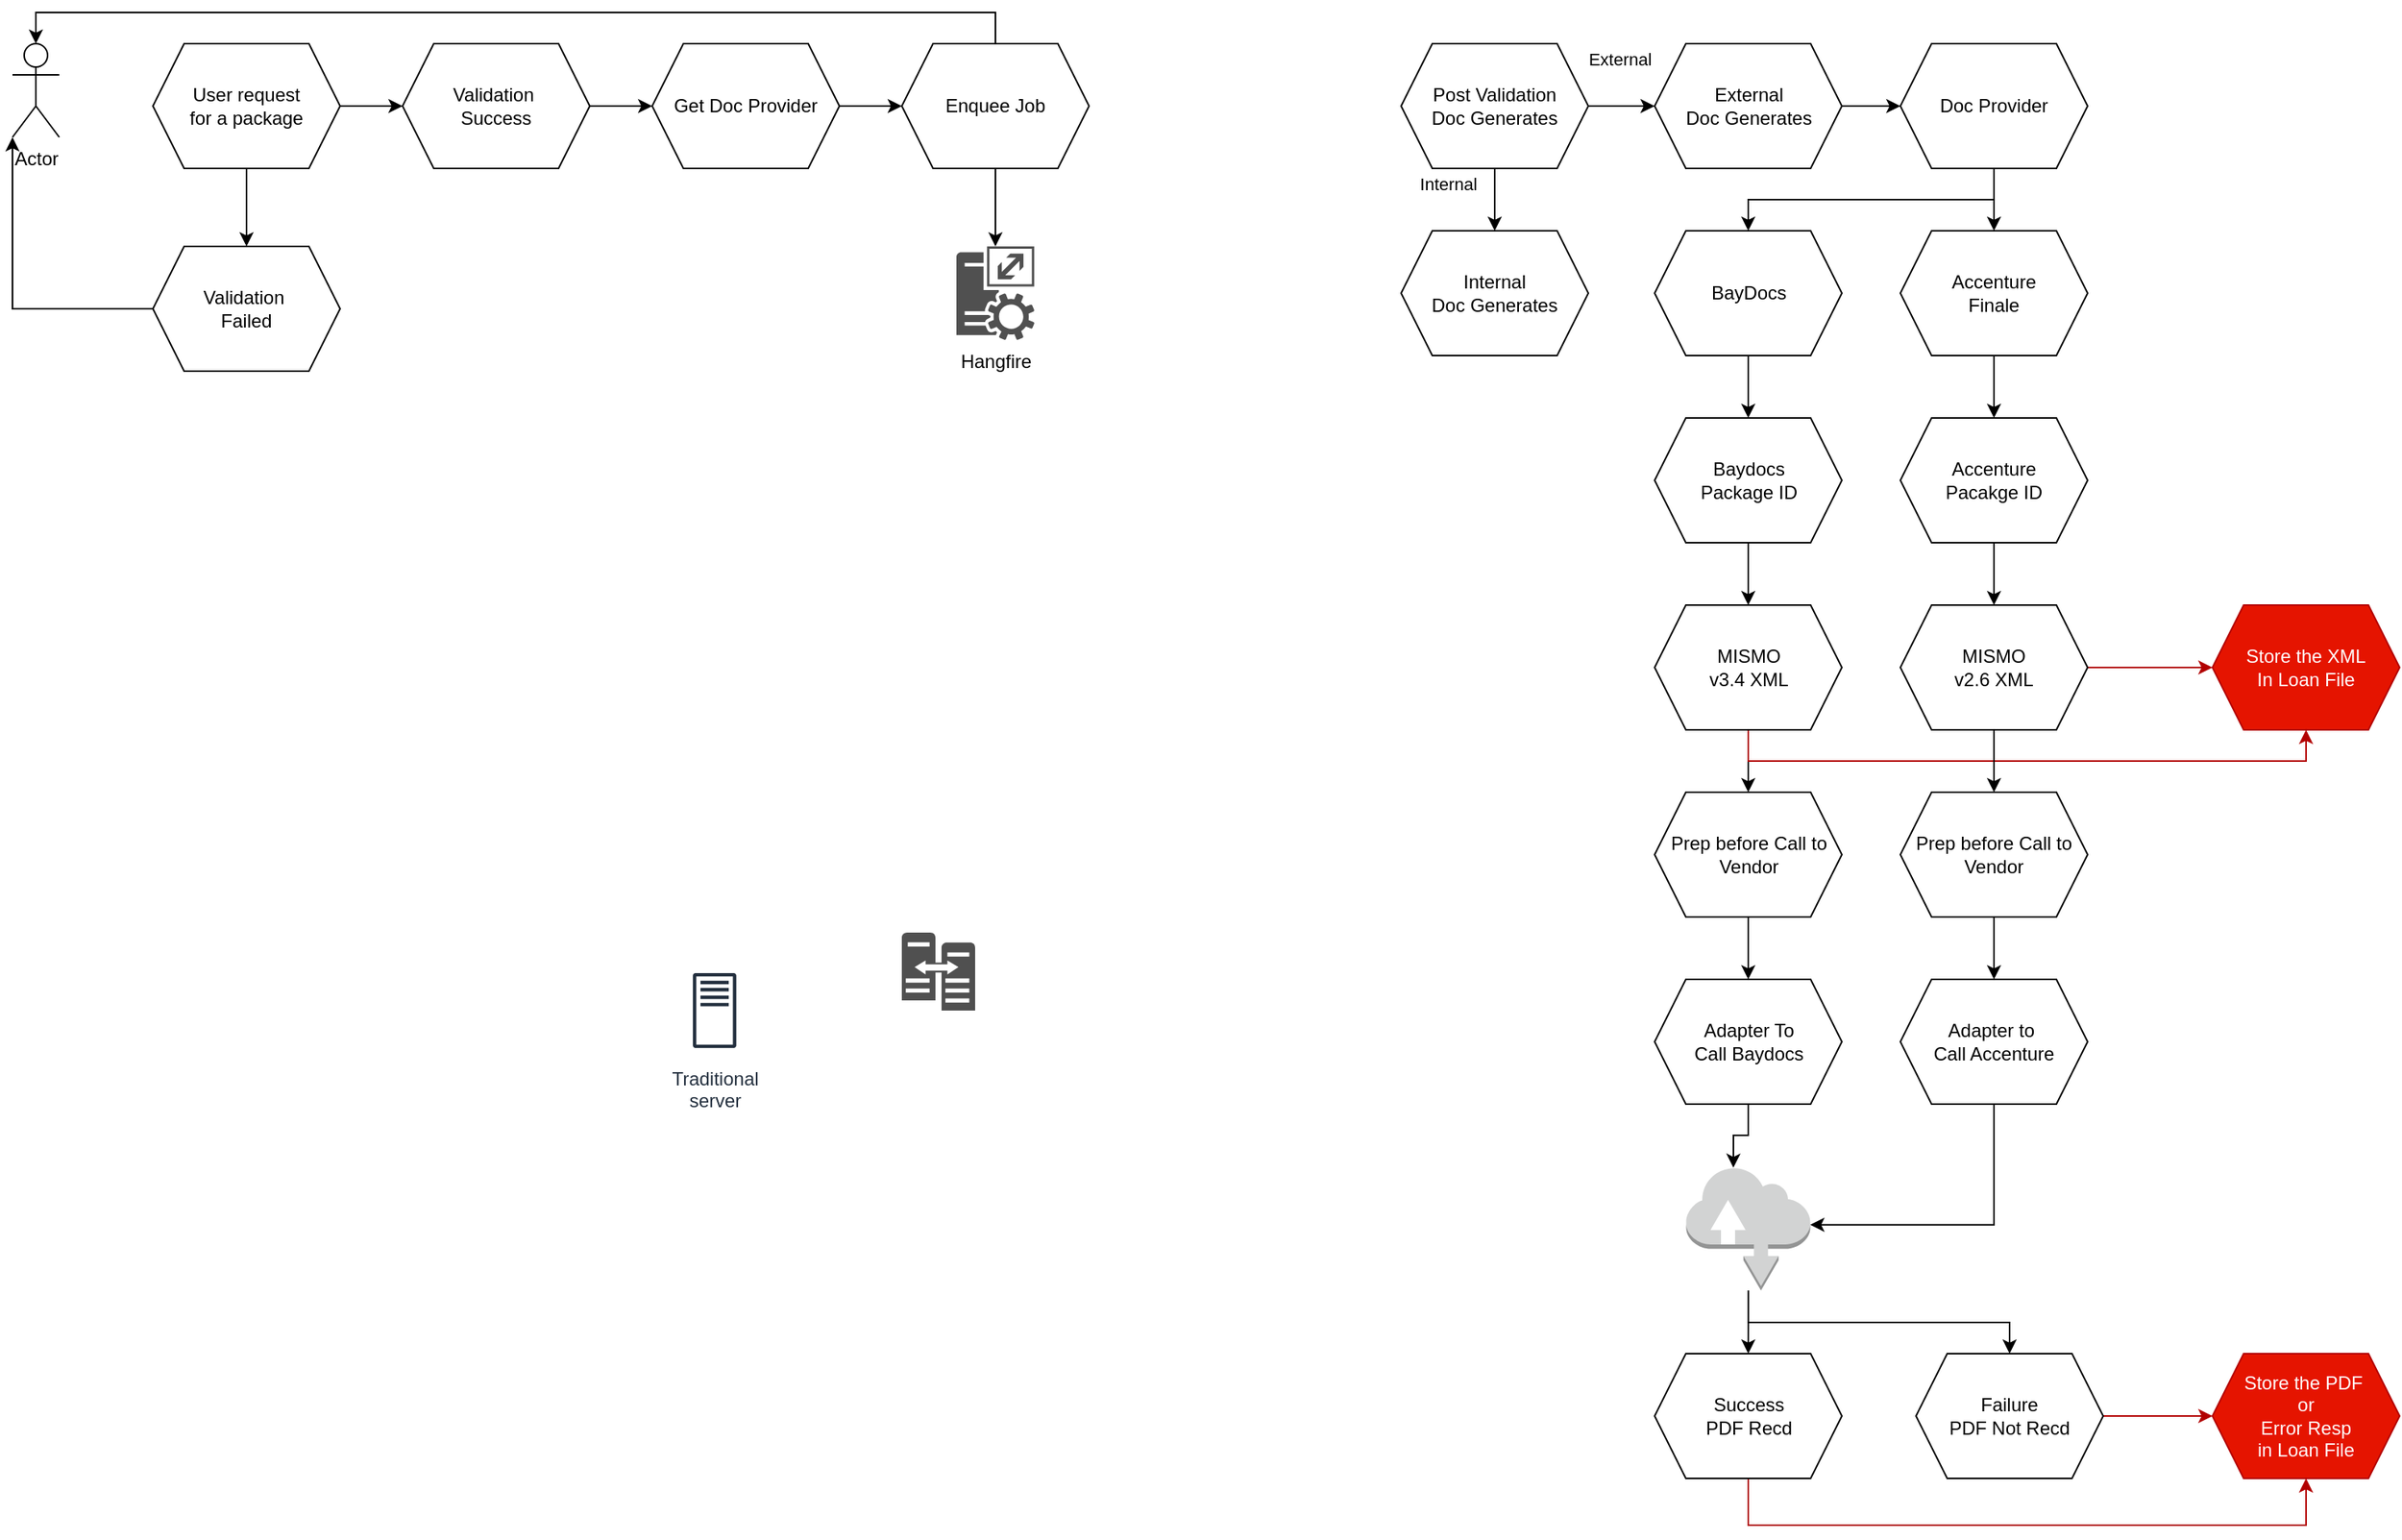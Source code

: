 <mxfile version="14.4.2" type="github">
  <diagram id="5juPxeoqqTJk6rbSkrIf" name="Page-1">
    <mxGraphModel dx="2881" dy="1134" grid="1" gridSize="10" guides="1" tooltips="1" connect="1" arrows="1" fold="1" page="1" pageScale="1" pageWidth="850" pageHeight="1100" math="0" shadow="0">
      <root>
        <mxCell id="0" />
        <mxCell id="1" parent="0" />
        <mxCell id="0zxNCpDedVLn85YkthtU-3" value="External" style="edgeStyle=orthogonalEdgeStyle;rounded=0;orthogonalLoop=1;jettySize=auto;html=1;" edge="1" parent="1" source="0zxNCpDedVLn85YkthtU-1" target="0zxNCpDedVLn85YkthtU-2">
          <mxGeometry x="-0.059" y="30" relative="1" as="geometry">
            <mxPoint as="offset" />
          </mxGeometry>
        </mxCell>
        <mxCell id="0zxNCpDedVLn85YkthtU-5" value="Internal" style="edgeStyle=orthogonalEdgeStyle;rounded=0;orthogonalLoop=1;jettySize=auto;html=1;" edge="1" parent="1" source="0zxNCpDedVLn85YkthtU-1" target="0zxNCpDedVLn85YkthtU-4">
          <mxGeometry x="-0.5" y="-30" relative="1" as="geometry">
            <mxPoint as="offset" />
          </mxGeometry>
        </mxCell>
        <mxCell id="0zxNCpDedVLn85YkthtU-1" value="Post Validation &lt;br&gt;Doc Generates" style="shape=hexagon;perimeter=hexagonPerimeter2;whiteSpace=wrap;html=1;fixedSize=1;" vertex="1" parent="1">
          <mxGeometry x="80" y="40" width="120" height="80" as="geometry" />
        </mxCell>
        <mxCell id="0zxNCpDedVLn85YkthtU-7" value="" style="edgeStyle=orthogonalEdgeStyle;rounded=0;orthogonalLoop=1;jettySize=auto;html=1;" edge="1" parent="1" source="0zxNCpDedVLn85YkthtU-2" target="0zxNCpDedVLn85YkthtU-6">
          <mxGeometry relative="1" as="geometry" />
        </mxCell>
        <mxCell id="0zxNCpDedVLn85YkthtU-2" value="External&lt;br&gt;Doc Generates" style="shape=hexagon;perimeter=hexagonPerimeter2;whiteSpace=wrap;html=1;fixedSize=1;" vertex="1" parent="1">
          <mxGeometry x="242.5" y="40" width="120" height="80" as="geometry" />
        </mxCell>
        <mxCell id="0zxNCpDedVLn85YkthtU-4" value="Internal &lt;br&gt;Doc Generates" style="shape=hexagon;perimeter=hexagonPerimeter2;whiteSpace=wrap;html=1;fixedSize=1;" vertex="1" parent="1">
          <mxGeometry x="80" y="160" width="120" height="80" as="geometry" />
        </mxCell>
        <mxCell id="0zxNCpDedVLn85YkthtU-20" style="edgeStyle=orthogonalEdgeStyle;rounded=0;orthogonalLoop=1;jettySize=auto;html=1;entryX=0.5;entryY=0;entryDx=0;entryDy=0;" edge="1" parent="1" source="0zxNCpDedVLn85YkthtU-6" target="0zxNCpDedVLn85YkthtU-8">
          <mxGeometry relative="1" as="geometry">
            <Array as="points">
              <mxPoint x="460" y="140" />
              <mxPoint x="303" y="140" />
            </Array>
          </mxGeometry>
        </mxCell>
        <mxCell id="0zxNCpDedVLn85YkthtU-21" style="edgeStyle=orthogonalEdgeStyle;rounded=0;orthogonalLoop=1;jettySize=auto;html=1;entryX=0.5;entryY=0;entryDx=0;entryDy=0;" edge="1" parent="1" source="0zxNCpDedVLn85YkthtU-6" target="0zxNCpDedVLn85YkthtU-10">
          <mxGeometry relative="1" as="geometry" />
        </mxCell>
        <mxCell id="0zxNCpDedVLn85YkthtU-6" value="Doc Provider" style="shape=hexagon;perimeter=hexagonPerimeter2;whiteSpace=wrap;html=1;fixedSize=1;" vertex="1" parent="1">
          <mxGeometry x="400" y="40" width="120" height="80" as="geometry" />
        </mxCell>
        <mxCell id="0zxNCpDedVLn85YkthtU-13" value="" style="edgeStyle=orthogonalEdgeStyle;rounded=0;orthogonalLoop=1;jettySize=auto;html=1;" edge="1" parent="1" source="0zxNCpDedVLn85YkthtU-8" target="0zxNCpDedVLn85YkthtU-12">
          <mxGeometry relative="1" as="geometry" />
        </mxCell>
        <mxCell id="0zxNCpDedVLn85YkthtU-8" value="BayDocs" style="shape=hexagon;perimeter=hexagonPerimeter2;whiteSpace=wrap;html=1;fixedSize=1;" vertex="1" parent="1">
          <mxGeometry x="242.5" y="160" width="120" height="80" as="geometry" />
        </mxCell>
        <mxCell id="0zxNCpDedVLn85YkthtU-15" value="" style="edgeStyle=orthogonalEdgeStyle;rounded=0;orthogonalLoop=1;jettySize=auto;html=1;" edge="1" parent="1" source="0zxNCpDedVLn85YkthtU-10" target="0zxNCpDedVLn85YkthtU-14">
          <mxGeometry relative="1" as="geometry" />
        </mxCell>
        <mxCell id="0zxNCpDedVLn85YkthtU-10" value="Accenture&lt;br&gt;Finale" style="shape=hexagon;perimeter=hexagonPerimeter2;whiteSpace=wrap;html=1;fixedSize=1;" vertex="1" parent="1">
          <mxGeometry x="400" y="160" width="120" height="80" as="geometry" />
        </mxCell>
        <mxCell id="0zxNCpDedVLn85YkthtU-17" value="" style="edgeStyle=orthogonalEdgeStyle;rounded=0;orthogonalLoop=1;jettySize=auto;html=1;" edge="1" parent="1" source="0zxNCpDedVLn85YkthtU-12" target="0zxNCpDedVLn85YkthtU-16">
          <mxGeometry relative="1" as="geometry" />
        </mxCell>
        <mxCell id="0zxNCpDedVLn85YkthtU-12" value="Baydocs&lt;br&gt;Package ID" style="shape=hexagon;perimeter=hexagonPerimeter2;whiteSpace=wrap;html=1;fixedSize=1;" vertex="1" parent="1">
          <mxGeometry x="242.5" y="280" width="120" height="80" as="geometry" />
        </mxCell>
        <mxCell id="0zxNCpDedVLn85YkthtU-19" value="" style="edgeStyle=orthogonalEdgeStyle;rounded=0;orthogonalLoop=1;jettySize=auto;html=1;" edge="1" parent="1" source="0zxNCpDedVLn85YkthtU-14" target="0zxNCpDedVLn85YkthtU-18">
          <mxGeometry relative="1" as="geometry" />
        </mxCell>
        <mxCell id="0zxNCpDedVLn85YkthtU-14" value="Accenture &lt;br&gt;Pacakge ID" style="shape=hexagon;perimeter=hexagonPerimeter2;whiteSpace=wrap;html=1;fixedSize=1;" vertex="1" parent="1">
          <mxGeometry x="400" y="280" width="120" height="80" as="geometry" />
        </mxCell>
        <mxCell id="0zxNCpDedVLn85YkthtU-23" value="" style="edgeStyle=orthogonalEdgeStyle;rounded=0;orthogonalLoop=1;jettySize=auto;html=1;" edge="1" parent="1" source="0zxNCpDedVLn85YkthtU-16" target="0zxNCpDedVLn85YkthtU-22">
          <mxGeometry relative="1" as="geometry" />
        </mxCell>
        <mxCell id="0zxNCpDedVLn85YkthtU-42" style="edgeStyle=orthogonalEdgeStyle;rounded=0;orthogonalLoop=1;jettySize=auto;html=1;entryX=0.5;entryY=1;entryDx=0;entryDy=0;fillColor=#e51400;strokeColor=#B20000;" edge="1" parent="1" source="0zxNCpDedVLn85YkthtU-16" target="0zxNCpDedVLn85YkthtU-39">
          <mxGeometry relative="1" as="geometry">
            <Array as="points">
              <mxPoint x="303" y="500" />
              <mxPoint x="660" y="500" />
            </Array>
          </mxGeometry>
        </mxCell>
        <mxCell id="0zxNCpDedVLn85YkthtU-16" value="MISMO&lt;br&gt;v3.4 XML" style="shape=hexagon;perimeter=hexagonPerimeter2;whiteSpace=wrap;html=1;fixedSize=1;" vertex="1" parent="1">
          <mxGeometry x="242.5" y="400" width="120" height="80" as="geometry" />
        </mxCell>
        <mxCell id="0zxNCpDedVLn85YkthtU-25" value="" style="edgeStyle=orthogonalEdgeStyle;rounded=0;orthogonalLoop=1;jettySize=auto;html=1;" edge="1" parent="1" source="0zxNCpDedVLn85YkthtU-18" target="0zxNCpDedVLn85YkthtU-24">
          <mxGeometry relative="1" as="geometry" />
        </mxCell>
        <mxCell id="0zxNCpDedVLn85YkthtU-40" value="" style="edgeStyle=orthogonalEdgeStyle;rounded=0;orthogonalLoop=1;jettySize=auto;html=1;fillColor=#e51400;strokeColor=#B20000;" edge="1" parent="1" source="0zxNCpDedVLn85YkthtU-18" target="0zxNCpDedVLn85YkthtU-39">
          <mxGeometry relative="1" as="geometry" />
        </mxCell>
        <mxCell id="0zxNCpDedVLn85YkthtU-18" value="MISMO&lt;br&gt;v2.6 XML" style="shape=hexagon;perimeter=hexagonPerimeter2;whiteSpace=wrap;html=1;fixedSize=1;" vertex="1" parent="1">
          <mxGeometry x="400" y="400" width="120" height="80" as="geometry" />
        </mxCell>
        <mxCell id="0zxNCpDedVLn85YkthtU-27" value="" style="edgeStyle=orthogonalEdgeStyle;rounded=0;orthogonalLoop=1;jettySize=auto;html=1;" edge="1" parent="1" source="0zxNCpDedVLn85YkthtU-22" target="0zxNCpDedVLn85YkthtU-26">
          <mxGeometry relative="1" as="geometry" />
        </mxCell>
        <mxCell id="0zxNCpDedVLn85YkthtU-22" value="Prep before Call to Vendor" style="shape=hexagon;perimeter=hexagonPerimeter2;whiteSpace=wrap;html=1;fixedSize=1;" vertex="1" parent="1">
          <mxGeometry x="242.5" y="520" width="120" height="80" as="geometry" />
        </mxCell>
        <mxCell id="0zxNCpDedVLn85YkthtU-30" value="" style="edgeStyle=orthogonalEdgeStyle;rounded=0;orthogonalLoop=1;jettySize=auto;html=1;" edge="1" parent="1" source="0zxNCpDedVLn85YkthtU-24" target="0zxNCpDedVLn85YkthtU-29">
          <mxGeometry relative="1" as="geometry" />
        </mxCell>
        <mxCell id="0zxNCpDedVLn85YkthtU-24" value="Prep before Call to Vendor" style="shape=hexagon;perimeter=hexagonPerimeter2;whiteSpace=wrap;html=1;fixedSize=1;" vertex="1" parent="1">
          <mxGeometry x="400" y="520" width="120" height="80" as="geometry" />
        </mxCell>
        <mxCell id="0zxNCpDedVLn85YkthtU-34" style="edgeStyle=orthogonalEdgeStyle;rounded=0;orthogonalLoop=1;jettySize=auto;html=1;entryX=0.38;entryY=0.01;entryDx=0;entryDy=0;entryPerimeter=0;" edge="1" parent="1" source="0zxNCpDedVLn85YkthtU-26" target="0zxNCpDedVLn85YkthtU-28">
          <mxGeometry relative="1" as="geometry" />
        </mxCell>
        <mxCell id="0zxNCpDedVLn85YkthtU-26" value="Adapter To&lt;br&gt;Call Baydocs" style="shape=hexagon;perimeter=hexagonPerimeter2;whiteSpace=wrap;html=1;fixedSize=1;" vertex="1" parent="1">
          <mxGeometry x="242.5" y="640" width="120" height="80" as="geometry" />
        </mxCell>
        <mxCell id="0zxNCpDedVLn85YkthtU-35" style="edgeStyle=orthogonalEdgeStyle;rounded=0;orthogonalLoop=1;jettySize=auto;html=1;entryX=0.5;entryY=0;entryDx=0;entryDy=0;" edge="1" parent="1" source="0zxNCpDedVLn85YkthtU-28" target="0zxNCpDedVLn85YkthtU-31">
          <mxGeometry relative="1" as="geometry" />
        </mxCell>
        <mxCell id="0zxNCpDedVLn85YkthtU-37" style="edgeStyle=orthogonalEdgeStyle;rounded=0;orthogonalLoop=1;jettySize=auto;html=1;entryX=0.5;entryY=0;entryDx=0;entryDy=0;" edge="1" parent="1" source="0zxNCpDedVLn85YkthtU-28" target="0zxNCpDedVLn85YkthtU-36">
          <mxGeometry relative="1" as="geometry">
            <Array as="points">
              <mxPoint x="303" y="860" />
              <mxPoint x="470" y="860" />
            </Array>
          </mxGeometry>
        </mxCell>
        <mxCell id="0zxNCpDedVLn85YkthtU-28" value="" style="outlineConnect=0;dashed=0;verticalLabelPosition=bottom;verticalAlign=top;align=center;html=1;shape=mxgraph.aws3.internet;fillColor=#D2D3D3;gradientColor=none;" vertex="1" parent="1">
          <mxGeometry x="262.75" y="760" width="79.5" height="79.5" as="geometry" />
        </mxCell>
        <mxCell id="0zxNCpDedVLn85YkthtU-38" style="edgeStyle=orthogonalEdgeStyle;rounded=0;orthogonalLoop=1;jettySize=auto;html=1;entryX=1;entryY=0.47;entryDx=0;entryDy=0;entryPerimeter=0;" edge="1" parent="1" source="0zxNCpDedVLn85YkthtU-29" target="0zxNCpDedVLn85YkthtU-28">
          <mxGeometry relative="1" as="geometry">
            <Array as="points">
              <mxPoint x="460" y="797" />
            </Array>
          </mxGeometry>
        </mxCell>
        <mxCell id="0zxNCpDedVLn85YkthtU-29" value="Adapter to&amp;nbsp;&lt;br&gt;Call Accenture" style="shape=hexagon;perimeter=hexagonPerimeter2;whiteSpace=wrap;html=1;fixedSize=1;" vertex="1" parent="1">
          <mxGeometry x="400" y="640" width="120" height="80" as="geometry" />
        </mxCell>
        <mxCell id="0zxNCpDedVLn85YkthtU-44" style="edgeStyle=orthogonalEdgeStyle;rounded=0;orthogonalLoop=1;jettySize=auto;html=1;entryX=0.5;entryY=1;entryDx=0;entryDy=0;fillColor=#e51400;strokeColor=#B20000;" edge="1" parent="1" source="0zxNCpDedVLn85YkthtU-31" target="0zxNCpDedVLn85YkthtU-43">
          <mxGeometry relative="1" as="geometry">
            <Array as="points">
              <mxPoint x="303" y="990" />
              <mxPoint x="660" y="990" />
            </Array>
          </mxGeometry>
        </mxCell>
        <mxCell id="0zxNCpDedVLn85YkthtU-31" value="Success&lt;br&gt;PDF Recd" style="shape=hexagon;perimeter=hexagonPerimeter2;whiteSpace=wrap;html=1;fixedSize=1;" vertex="1" parent="1">
          <mxGeometry x="242.5" y="880" width="120" height="80" as="geometry" />
        </mxCell>
        <mxCell id="0zxNCpDedVLn85YkthtU-45" style="edgeStyle=orthogonalEdgeStyle;rounded=0;orthogonalLoop=1;jettySize=auto;html=1;entryX=0;entryY=0.5;entryDx=0;entryDy=0;fillColor=#e51400;strokeColor=#B20000;" edge="1" parent="1" source="0zxNCpDedVLn85YkthtU-36" target="0zxNCpDedVLn85YkthtU-43">
          <mxGeometry relative="1" as="geometry" />
        </mxCell>
        <mxCell id="0zxNCpDedVLn85YkthtU-36" value="Failure&lt;br&gt;PDF Not Recd" style="shape=hexagon;perimeter=hexagonPerimeter2;whiteSpace=wrap;html=1;fixedSize=1;" vertex="1" parent="1">
          <mxGeometry x="410" y="880" width="120" height="80" as="geometry" />
        </mxCell>
        <mxCell id="0zxNCpDedVLn85YkthtU-39" value="Store the XML&lt;br&gt;In Loan File" style="shape=hexagon;perimeter=hexagonPerimeter2;whiteSpace=wrap;html=1;fixedSize=1;fillColor=#e51400;strokeColor=#B20000;fontColor=#ffffff;" vertex="1" parent="1">
          <mxGeometry x="600" y="400" width="120" height="80" as="geometry" />
        </mxCell>
        <mxCell id="0zxNCpDedVLn85YkthtU-43" value="Store the PDF&amp;nbsp;&lt;br&gt;or &lt;br&gt;Error Resp&lt;br&gt;in Loan File" style="shape=hexagon;perimeter=hexagonPerimeter2;whiteSpace=wrap;html=1;fixedSize=1;fillColor=#e51400;strokeColor=#B20000;fontColor=#ffffff;" vertex="1" parent="1">
          <mxGeometry x="600" y="880" width="120" height="80" as="geometry" />
        </mxCell>
        <mxCell id="0zxNCpDedVLn85YkthtU-50" value="" style="edgeStyle=orthogonalEdgeStyle;rounded=0;orthogonalLoop=1;jettySize=auto;html=1;" edge="1" parent="1" source="0zxNCpDedVLn85YkthtU-46" target="0zxNCpDedVLn85YkthtU-49">
          <mxGeometry relative="1" as="geometry" />
        </mxCell>
        <mxCell id="0zxNCpDedVLn85YkthtU-56" style="edgeStyle=orthogonalEdgeStyle;rounded=0;orthogonalLoop=1;jettySize=auto;html=1;entryX=0.5;entryY=0;entryDx=0;entryDy=0;" edge="1" parent="1" source="0zxNCpDedVLn85YkthtU-46" target="0zxNCpDedVLn85YkthtU-52">
          <mxGeometry relative="1" as="geometry" />
        </mxCell>
        <mxCell id="0zxNCpDedVLn85YkthtU-46" value="User request&lt;br&gt;for a package" style="shape=hexagon;perimeter=hexagonPerimeter2;whiteSpace=wrap;html=1;fixedSize=1;" vertex="1" parent="1">
          <mxGeometry x="-720" y="40" width="120" height="80" as="geometry" />
        </mxCell>
        <mxCell id="0zxNCpDedVLn85YkthtU-47" value="Actor" style="shape=umlActor;verticalLabelPosition=bottom;verticalAlign=top;html=1;outlineConnect=0;" vertex="1" parent="1">
          <mxGeometry x="-810" y="40" width="30" height="60" as="geometry" />
        </mxCell>
        <mxCell id="0zxNCpDedVLn85YkthtU-60" value="" style="edgeStyle=orthogonalEdgeStyle;rounded=0;orthogonalLoop=1;jettySize=auto;html=1;" edge="1" parent="1" source="0zxNCpDedVLn85YkthtU-49" target="0zxNCpDedVLn85YkthtU-59">
          <mxGeometry relative="1" as="geometry" />
        </mxCell>
        <mxCell id="0zxNCpDedVLn85YkthtU-49" value="Validation&amp;nbsp;&lt;br&gt;Success" style="shape=hexagon;perimeter=hexagonPerimeter2;whiteSpace=wrap;html=1;fixedSize=1;" vertex="1" parent="1">
          <mxGeometry x="-560" y="40" width="120" height="80" as="geometry" />
        </mxCell>
        <mxCell id="0zxNCpDedVLn85YkthtU-58" style="edgeStyle=orthogonalEdgeStyle;rounded=0;orthogonalLoop=1;jettySize=auto;html=1;entryX=0;entryY=1;entryDx=0;entryDy=0;entryPerimeter=0;" edge="1" parent="1" source="0zxNCpDedVLn85YkthtU-52" target="0zxNCpDedVLn85YkthtU-47">
          <mxGeometry relative="1" as="geometry" />
        </mxCell>
        <mxCell id="0zxNCpDedVLn85YkthtU-52" value="Validation&amp;nbsp;&lt;br&gt;Failed" style="shape=hexagon;perimeter=hexagonPerimeter2;whiteSpace=wrap;html=1;fixedSize=1;" vertex="1" parent="1">
          <mxGeometry x="-720" y="170" width="120" height="80" as="geometry" />
        </mxCell>
        <mxCell id="0zxNCpDedVLn85YkthtU-67" value="" style="edgeStyle=orthogonalEdgeStyle;rounded=0;orthogonalLoop=1;jettySize=auto;html=1;" edge="1" parent="1" source="0zxNCpDedVLn85YkthtU-59" target="0zxNCpDedVLn85YkthtU-66">
          <mxGeometry relative="1" as="geometry" />
        </mxCell>
        <mxCell id="0zxNCpDedVLn85YkthtU-59" value="Get Doc Provider" style="shape=hexagon;perimeter=hexagonPerimeter2;whiteSpace=wrap;html=1;fixedSize=1;" vertex="1" parent="1">
          <mxGeometry x="-400" y="40" width="120" height="80" as="geometry" />
        </mxCell>
        <mxCell id="0zxNCpDedVLn85YkthtU-61" value="Traditional&#xa;server" style="outlineConnect=0;fontColor=#232F3E;gradientColor=none;strokeColor=#232F3E;fillColor=#ffffff;dashed=0;verticalLabelPosition=bottom;verticalAlign=top;align=center;html=1;fontSize=12;fontStyle=0;aspect=fixed;shape=mxgraph.aws4.resourceIcon;resIcon=mxgraph.aws4.traditional_server;" vertex="1" parent="1">
          <mxGeometry x="-390" y="630" width="60" height="60" as="geometry" />
        </mxCell>
        <mxCell id="0zxNCpDedVLn85YkthtU-63" value="" style="pointerEvents=1;shadow=0;dashed=0;html=1;strokeColor=none;labelPosition=center;verticalLabelPosition=bottom;verticalAlign=top;align=center;fillColor=#505050;shape=mxgraph.mscae.oms.server_width_changes" vertex="1" parent="1">
          <mxGeometry x="-240" y="610" width="47" height="50" as="geometry" />
        </mxCell>
        <mxCell id="0zxNCpDedVLn85YkthtU-65" value="Hangfire" style="pointerEvents=1;shadow=0;dashed=0;html=1;strokeColor=none;fillColor=#505050;labelPosition=center;verticalLabelPosition=bottom;verticalAlign=top;outlineConnect=0;align=center;shape=mxgraph.office.servers.call_admission_control_service;" vertex="1" parent="1">
          <mxGeometry x="-205" y="170" width="50" height="60" as="geometry" />
        </mxCell>
        <mxCell id="0zxNCpDedVLn85YkthtU-68" style="edgeStyle=orthogonalEdgeStyle;rounded=0;orthogonalLoop=1;jettySize=auto;html=1;entryX=0.5;entryY=0;entryDx=0;entryDy=0;entryPerimeter=0;" edge="1" parent="1" source="0zxNCpDedVLn85YkthtU-66" target="0zxNCpDedVLn85YkthtU-47">
          <mxGeometry relative="1" as="geometry">
            <Array as="points">
              <mxPoint x="-180" y="20" />
              <mxPoint x="-795" y="20" />
            </Array>
          </mxGeometry>
        </mxCell>
        <mxCell id="0zxNCpDedVLn85YkthtU-70" style="edgeStyle=orthogonalEdgeStyle;rounded=0;orthogonalLoop=1;jettySize=auto;html=1;" edge="1" parent="1" source="0zxNCpDedVLn85YkthtU-66" target="0zxNCpDedVLn85YkthtU-65">
          <mxGeometry relative="1" as="geometry" />
        </mxCell>
        <mxCell id="0zxNCpDedVLn85YkthtU-66" value="Enquee Job" style="shape=hexagon;perimeter=hexagonPerimeter2;whiteSpace=wrap;html=1;fixedSize=1;" vertex="1" parent="1">
          <mxGeometry x="-240" y="40" width="120" height="80" as="geometry" />
        </mxCell>
      </root>
    </mxGraphModel>
  </diagram>
</mxfile>

